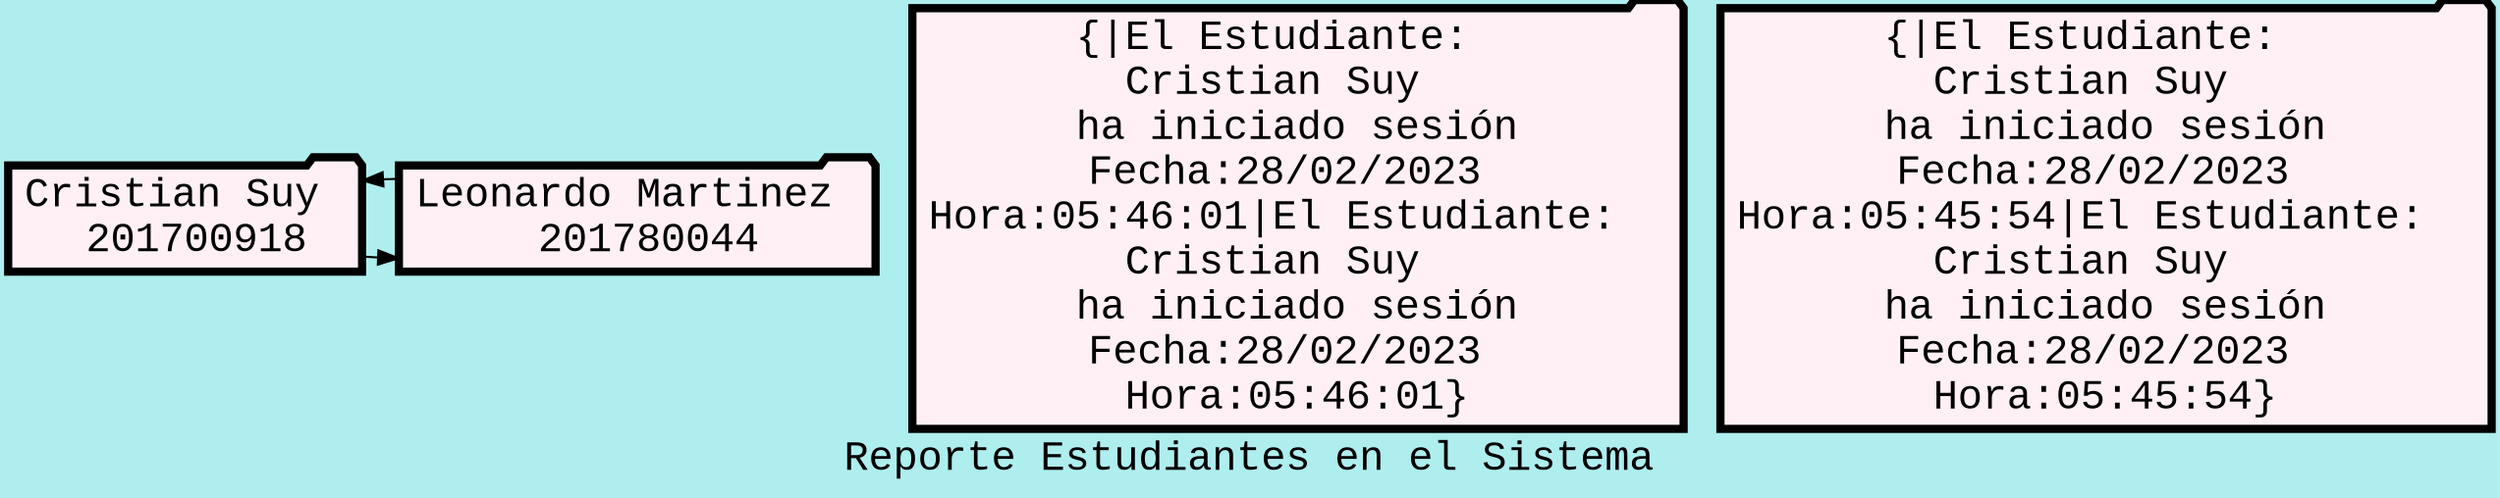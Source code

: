 digraph lista{
fontname="Courier New";
fontsize="20pt";
label = "Reporte Estudiantes en el Sistema";
bgcolor="paleturquoise";
{rank=same;
node[shape=folder ,fontsize="20pt",penwidth=4,fontname="Courier New",style="filled",fillcolor="lavenderblush1" ]; 
nodo0 [label="Cristian Suy \n 201700918"];
nodeP0[label="{|El Estudiante:  \nCristian Suy  \n ha iniciado sesión \nFecha:28/02/2023 
Hora:05:46:01|El Estudiante:  \nCristian Suy  \n ha iniciado sesión \nFecha:28/02/2023 
Hora:05:46:01}"]; 
nodo1 [label="Leonardo Martinez \n 201780044"];
nodeP1[label="{|El Estudiante:  \nCristian Suy  \n ha iniciado sesión \nFecha:28/02/2023 
Hora:05:45:54|El Estudiante:  \nCristian Suy  \n ha iniciado sesión \nFecha:28/02/2023 
Hora:05:45:54}"]; 
nodo0->nodo1;
nodo1->nodo0;
{rank=same;
rankdir=LR;
node[shape=record ,fontsize="20pt",penwidth=4,fontname="Courier New",style="filled",fillcolor="lavenderblush1" ]; 
}}}